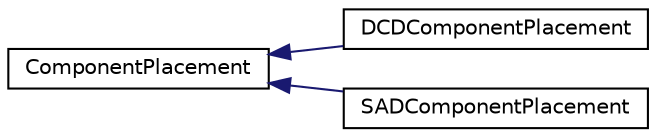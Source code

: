 digraph "Graphical Class Hierarchy"
{
 // INTERACTIVE_SVG=YES
  edge [fontname="Helvetica",fontsize="10",labelfontname="Helvetica",labelfontsize="10"];
  node [fontname="Helvetica",fontsize="10",shape=record];
  rankdir="LR";
  Node1 [label="ComponentPlacement",height=0.2,width=0.4,color="black", fillcolor="white", style="filled",URL="$class_component_placement.html",tooltip="class openscaPARSER_API ComponentPlacement "];
  Node1 -> Node2 [dir="back",color="midnightblue",fontsize="10",style="solid",fontname="Helvetica"];
  Node2 [label="DCDComponentPlacement",height=0.2,width=0.4,color="black", fillcolor="white", style="filled",URL="$class_d_c_d_component_placement.html",tooltip="class OPENSCA_PARSER_API DCDComponentPlacement:public ComponentPlacement "];
  Node1 -> Node3 [dir="back",color="midnightblue",fontsize="10",style="solid",fontname="Helvetica"];
  Node3 [label="SADComponentPlacement",height=0.2,width=0.4,color="black", fillcolor="white", style="filled",URL="$class_s_a_d_component_placement.html",tooltip="class openscaPARSER_API SADComponentPlacement:public ComponentPlacement "];
}
